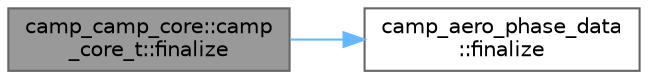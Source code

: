 digraph "camp_camp_core::camp_core_t::finalize"
{
 // LATEX_PDF_SIZE
  bgcolor="transparent";
  edge [fontname=Helvetica,fontsize=10,labelfontname=Helvetica,labelfontsize=10];
  node [fontname=Helvetica,fontsize=10,shape=box,height=0.2,width=0.4];
  rankdir="LR";
  Node1 [label="camp_camp_core::camp\l_core_t::finalize",height=0.2,width=0.4,color="gray40", fillcolor="grey60", style="filled", fontcolor="black",tooltip="Finalize the core."];
  Node1 -> Node2 [color="steelblue1",style="solid"];
  Node2 [label="camp_aero_phase_data\l::finalize",height=0.2,width=0.4,color="grey40", fillcolor="white", style="filled",URL="$namespacecamp__aero__phase__data.html#a18e6adfc1bb22f7514247a1920d86090",tooltip="Finalize the aerosol phase data."];
}
